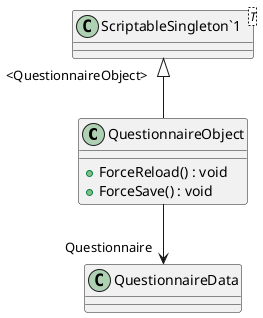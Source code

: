 @startuml
class QuestionnaireObject {
    + ForceReload() : void
    + ForceSave() : void
}
class "ScriptableSingleton`1"<T> {
}
"ScriptableSingleton`1" "<QuestionnaireObject>" <|-- QuestionnaireObject
QuestionnaireObject --> "Questionnaire" QuestionnaireData
@enduml
